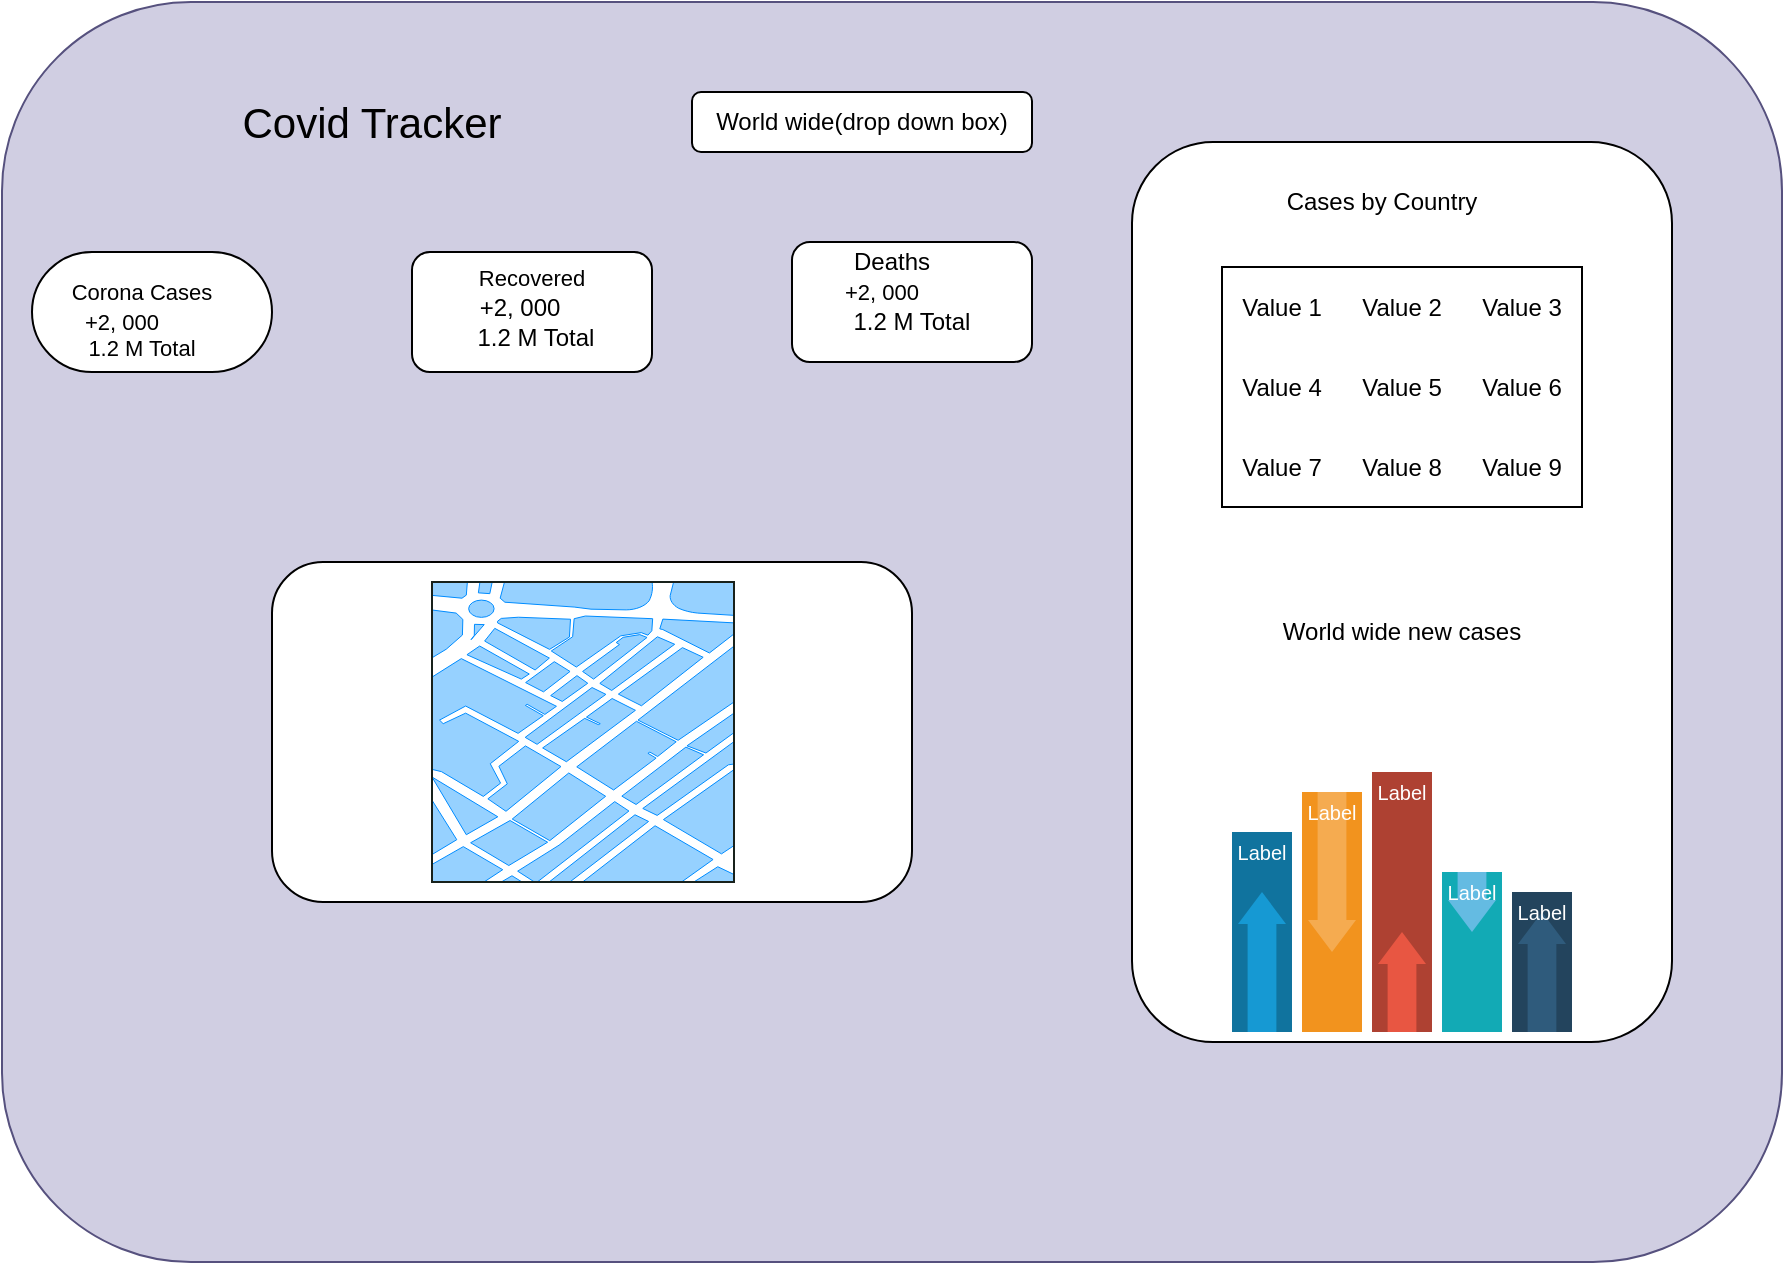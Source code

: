 <mxfile version="14.4.6" type="device"><diagram id="C5RBs43oDa-KdzZeNtuy" name="Page-1"><mxGraphModel dx="1773" dy="646" grid="1" gridSize="10" guides="1" tooltips="1" connect="1" arrows="1" fold="1" page="1" pageScale="1" pageWidth="827" pageHeight="1169" math="0" shadow="0"><root><mxCell id="WIyWlLk6GJQsqaUBKTNV-0"/><mxCell id="WIyWlLk6GJQsqaUBKTNV-1" parent="WIyWlLk6GJQsqaUBKTNV-0"/><mxCell id="3ubi8Fcp-ytZM2n4aVRU-0" value="" style="rounded=1;whiteSpace=wrap;html=1;fillColor=#d0cee2;strokeColor=#56517e;" vertex="1" parent="WIyWlLk6GJQsqaUBKTNV-1"><mxGeometry x="-75" y="70" width="890" height="630" as="geometry"/></mxCell><mxCell id="3ubi8Fcp-ytZM2n4aVRU-2" value="&lt;font style=&quot;font-size: 21px&quot;&gt;Covid Tracker&lt;/font&gt;" style="text;html=1;strokeColor=none;fillColor=none;align=center;verticalAlign=middle;whiteSpace=wrap;rounded=0;" vertex="1" parent="WIyWlLk6GJQsqaUBKTNV-1"><mxGeometry x="20" y="120" width="180" height="20" as="geometry"/></mxCell><mxCell id="3ubi8Fcp-ytZM2n4aVRU-3" value="World wide(drop down box)" style="rounded=1;whiteSpace=wrap;html=1;" vertex="1" parent="WIyWlLk6GJQsqaUBKTNV-1"><mxGeometry x="270" y="115" width="170" height="30" as="geometry"/></mxCell><mxCell id="3ubi8Fcp-ytZM2n4aVRU-4" value="" style="rounded=1;whiteSpace=wrap;html=1;arcSize=50;" vertex="1" parent="WIyWlLk6GJQsqaUBKTNV-1"><mxGeometry x="-60" y="195" width="120" height="60" as="geometry"/></mxCell><mxCell id="3ubi8Fcp-ytZM2n4aVRU-5" value="&lt;font style=&quot;font-size: 11px&quot;&gt;Corona Cases&lt;/font&gt;" style="text;html=1;strokeColor=none;fillColor=none;align=center;verticalAlign=middle;whiteSpace=wrap;rounded=0;" vertex="1" parent="WIyWlLk6GJQsqaUBKTNV-1"><mxGeometry x="-50" y="210" width="90" height="10" as="geometry"/></mxCell><mxCell id="3ubi8Fcp-ytZM2n4aVRU-6" value="&lt;font style=&quot;font-size: 11px&quot;&gt;+2, 000&lt;/font&gt;" style="text;html=1;strokeColor=none;fillColor=none;align=center;verticalAlign=middle;whiteSpace=wrap;rounded=0;" vertex="1" parent="WIyWlLk6GJQsqaUBKTNV-1"><mxGeometry x="-60" y="225" width="90" height="10" as="geometry"/></mxCell><mxCell id="3ubi8Fcp-ytZM2n4aVRU-7" value="&lt;font style=&quot;font-size: 11px&quot;&gt;1.2 M Total&lt;br&gt;&lt;br&gt;&lt;/font&gt;" style="text;html=1;strokeColor=none;fillColor=none;align=center;verticalAlign=middle;whiteSpace=wrap;rounded=0;" vertex="1" parent="WIyWlLk6GJQsqaUBKTNV-1"><mxGeometry x="-50" y="250" width="90" as="geometry"/></mxCell><mxCell id="3ubi8Fcp-ytZM2n4aVRU-10" value="&lt;br&gt;" style="rounded=1;whiteSpace=wrap;html=1;" vertex="1" parent="WIyWlLk6GJQsqaUBKTNV-1"><mxGeometry x="130" y="195" width="120" height="60" as="geometry"/></mxCell><mxCell id="3ubi8Fcp-ytZM2n4aVRU-12" value="&lt;font style=&quot;font-size: 11px&quot;&gt;Recovered&lt;/font&gt;" style="text;html=1;strokeColor=none;fillColor=none;align=center;verticalAlign=middle;whiteSpace=wrap;rounded=0;" vertex="1" parent="WIyWlLk6GJQsqaUBKTNV-1"><mxGeometry x="145" y="202.5" width="90" height="10" as="geometry"/></mxCell><mxCell id="3ubi8Fcp-ytZM2n4aVRU-15" value="+2, 000" style="text;html=1;strokeColor=none;fillColor=none;align=center;verticalAlign=middle;whiteSpace=wrap;rounded=0;" vertex="1" parent="WIyWlLk6GJQsqaUBKTNV-1"><mxGeometry x="154" y="212.5" width="60" height="20" as="geometry"/></mxCell><mxCell id="3ubi8Fcp-ytZM2n4aVRU-16" value="1.2 M Total" style="text;html=1;strokeColor=none;fillColor=none;align=center;verticalAlign=middle;whiteSpace=wrap;rounded=0;" vertex="1" parent="WIyWlLk6GJQsqaUBKTNV-1"><mxGeometry x="154" y="227.5" width="76" height="20" as="geometry"/></mxCell><mxCell id="3ubi8Fcp-ytZM2n4aVRU-17" value="" style="rounded=1;whiteSpace=wrap;html=1;" vertex="1" parent="WIyWlLk6GJQsqaUBKTNV-1"><mxGeometry x="320" y="190" width="120" height="60" as="geometry"/></mxCell><mxCell id="3ubi8Fcp-ytZM2n4aVRU-18" value="Deaths" style="text;html=1;strokeColor=none;fillColor=none;align=center;verticalAlign=middle;whiteSpace=wrap;rounded=0;" vertex="1" parent="WIyWlLk6GJQsqaUBKTNV-1"><mxGeometry x="350" y="190" width="40" height="20" as="geometry"/></mxCell><mxCell id="3ubi8Fcp-ytZM2n4aVRU-19" value="&lt;font style=&quot;font-size: 11px&quot;&gt;+2, 000&lt;/font&gt;" style="text;html=1;strokeColor=none;fillColor=none;align=center;verticalAlign=middle;whiteSpace=wrap;rounded=0;" vertex="1" parent="WIyWlLk6GJQsqaUBKTNV-1"><mxGeometry x="335" y="202.5" width="60" height="25" as="geometry"/></mxCell><mxCell id="3ubi8Fcp-ytZM2n4aVRU-20" value="1.2 M Total" style="text;html=1;strokeColor=none;fillColor=none;align=center;verticalAlign=middle;whiteSpace=wrap;rounded=0;" vertex="1" parent="WIyWlLk6GJQsqaUBKTNV-1"><mxGeometry x="330" y="220" width="100" height="20" as="geometry"/></mxCell><mxCell id="3ubi8Fcp-ytZM2n4aVRU-21" value="" style="rounded=1;whiteSpace=wrap;html=1;" vertex="1" parent="WIyWlLk6GJQsqaUBKTNV-1"><mxGeometry x="60" y="350" width="320" height="170" as="geometry"/></mxCell><mxCell id="3ubi8Fcp-ytZM2n4aVRU-22" value="" style="verticalLabelPosition=bottom;verticalAlign=top;html=1;shadow=0;dashed=0;strokeWidth=1;shape=mxgraph.ios.iBgMap;strokeColor=#18211b;strokeColor2=#008cff;fillColor2=#96D1FF;" vertex="1" parent="WIyWlLk6GJQsqaUBKTNV-1"><mxGeometry x="140" y="360" width="151" height="150" as="geometry"/></mxCell><mxCell id="3ubi8Fcp-ytZM2n4aVRU-26" value="" style="rounded=1;whiteSpace=wrap;html=1;direction=south;" vertex="1" parent="WIyWlLk6GJQsqaUBKTNV-1"><mxGeometry x="490" y="140" width="270" height="450" as="geometry"/></mxCell><mxCell id="3ubi8Fcp-ytZM2n4aVRU-27" value="Cases by Country" style="text;html=1;strokeColor=none;fillColor=none;align=center;verticalAlign=middle;whiteSpace=wrap;rounded=0;" vertex="1" parent="WIyWlLk6GJQsqaUBKTNV-1"><mxGeometry x="560" y="160" width="110" height="20" as="geometry"/></mxCell><mxCell id="3ubi8Fcp-ytZM2n4aVRU-28" value="&lt;font style=&quot;font-size: 12px&quot;&gt;World wide new cases&lt;/font&gt;" style="text;html=1;strokeColor=none;fillColor=none;align=center;verticalAlign=middle;whiteSpace=wrap;rounded=0;" vertex="1" parent="WIyWlLk6GJQsqaUBKTNV-1"><mxGeometry x="560" y="375" width="130" height="20" as="geometry"/></mxCell><mxCell id="3ubi8Fcp-ytZM2n4aVRU-29" value="" style="fillColor=#10739E;strokeColor=none;" vertex="1" parent="WIyWlLk6GJQsqaUBKTNV-1"><mxGeometry x="540" y="485" width="30" height="100" as="geometry"/></mxCell><mxCell id="3ubi8Fcp-ytZM2n4aVRU-30" value="" style="shape=mxgraph.arrows2.arrow;dy=0.4;dx=16;notch=0;direction=north;fillColor=#1699D3;strokeColor=none;" vertex="1" parent="3ubi8Fcp-ytZM2n4aVRU-29"><mxGeometry x="3" y="30" width="24" height="70" as="geometry"/></mxCell><mxCell id="3ubi8Fcp-ytZM2n4aVRU-31" value="Label" style="text;html=1;align=center;verticalAlign=middle;whiteSpace=wrap;fontColor=#FFFFFF;fontSize=10;" vertex="1" parent="3ubi8Fcp-ytZM2n4aVRU-29"><mxGeometry width="30" height="20" as="geometry"/></mxCell><mxCell id="3ubi8Fcp-ytZM2n4aVRU-32" value="" style="fillColor=#F2931E;strokeColor=none;" vertex="1" parent="WIyWlLk6GJQsqaUBKTNV-1"><mxGeometry x="575" y="465" width="30" height="120" as="geometry"/></mxCell><mxCell id="3ubi8Fcp-ytZM2n4aVRU-33" value="" style="shape=mxgraph.arrows2.arrow;dy=0.4;dx=16;notch=0;direction=south;fillColor=#F5AB50;strokeColor=none;" vertex="1" parent="3ubi8Fcp-ytZM2n4aVRU-32"><mxGeometry x="3" width="24" height="80" as="geometry"/></mxCell><mxCell id="3ubi8Fcp-ytZM2n4aVRU-34" value="Label" style="text;html=1;align=center;verticalAlign=middle;whiteSpace=wrap;fontColor=#FFFFFF;fontSize=10;" vertex="1" parent="3ubi8Fcp-ytZM2n4aVRU-32"><mxGeometry width="30" height="20" as="geometry"/></mxCell><mxCell id="3ubi8Fcp-ytZM2n4aVRU-35" value="" style="fillColor=#AE4132;strokeColor=none;" vertex="1" parent="WIyWlLk6GJQsqaUBKTNV-1"><mxGeometry x="610" y="455" width="30" height="130" as="geometry"/></mxCell><mxCell id="3ubi8Fcp-ytZM2n4aVRU-36" value="" style="shape=mxgraph.arrows2.arrow;dy=0.4;dx=16;notch=0;direction=north;fillColor=#E85642;strokeColor=none;" vertex="1" parent="3ubi8Fcp-ytZM2n4aVRU-35"><mxGeometry x="3" y="80" width="24" height="50" as="geometry"/></mxCell><mxCell id="3ubi8Fcp-ytZM2n4aVRU-37" value="Label" style="text;html=1;align=center;verticalAlign=middle;whiteSpace=wrap;fontColor=#FFFFFF;fontSize=10;" vertex="1" parent="3ubi8Fcp-ytZM2n4aVRU-35"><mxGeometry width="30" height="20" as="geometry"/></mxCell><mxCell id="3ubi8Fcp-ytZM2n4aVRU-38" value="" style="fillColor=#12AAB5;strokeColor=none;" vertex="1" parent="WIyWlLk6GJQsqaUBKTNV-1"><mxGeometry x="645" y="505" width="30" height="80" as="geometry"/></mxCell><mxCell id="3ubi8Fcp-ytZM2n4aVRU-39" value="" style="shape=mxgraph.arrows2.arrow;dy=0.4;dx=16;notch=0;direction=south;fillColor=#64BBE2;strokeColor=none;" vertex="1" parent="3ubi8Fcp-ytZM2n4aVRU-38"><mxGeometry x="3" width="24" height="30" as="geometry"/></mxCell><mxCell id="3ubi8Fcp-ytZM2n4aVRU-40" value="Label" style="text;html=1;align=center;verticalAlign=middle;whiteSpace=wrap;fontColor=#FFFFFF;fontSize=10;" vertex="1" parent="3ubi8Fcp-ytZM2n4aVRU-38"><mxGeometry width="30" height="20" as="geometry"/></mxCell><mxCell id="3ubi8Fcp-ytZM2n4aVRU-41" value="" style="fillColor=#23445D;strokeColor=none;" vertex="1" parent="WIyWlLk6GJQsqaUBKTNV-1"><mxGeometry x="680" y="515" width="30" height="70" as="geometry"/></mxCell><mxCell id="3ubi8Fcp-ytZM2n4aVRU-42" value="" style="shape=mxgraph.arrows2.arrow;dy=0.4;dx=16;notch=0;direction=north;fillColor=#2F5B7C;strokeColor=none;" vertex="1" parent="3ubi8Fcp-ytZM2n4aVRU-41"><mxGeometry x="3" y="10" width="24" height="60" as="geometry"/></mxCell><mxCell id="3ubi8Fcp-ytZM2n4aVRU-43" value="Label" style="text;html=1;align=center;verticalAlign=middle;whiteSpace=wrap;fontColor=#FFFFFF;fontSize=10;" vertex="1" parent="3ubi8Fcp-ytZM2n4aVRU-41"><mxGeometry width="30" height="20" as="geometry"/></mxCell><mxCell id="3ubi8Fcp-ytZM2n4aVRU-57" value="" style="shape=table;html=1;whiteSpace=wrap;startSize=0;container=1;collapsible=0;childLayout=tableLayout;columnLines=0;rowLines=0;" vertex="1" parent="WIyWlLk6GJQsqaUBKTNV-1"><mxGeometry x="535" y="202.5" width="180" height="120" as="geometry"/></mxCell><mxCell id="3ubi8Fcp-ytZM2n4aVRU-58" value="" style="shape=partialRectangle;html=1;whiteSpace=wrap;collapsible=0;dropTarget=0;pointerEvents=0;fillColor=none;top=0;left=0;bottom=0;right=0;points=[[0,0.5],[1,0.5]];portConstraint=eastwest;" vertex="1" parent="3ubi8Fcp-ytZM2n4aVRU-57"><mxGeometry width="180" height="40" as="geometry"/></mxCell><mxCell id="3ubi8Fcp-ytZM2n4aVRU-59" value="Value 1" style="shape=partialRectangle;html=1;whiteSpace=wrap;connectable=0;fillColor=none;top=0;left=0;bottom=0;right=0;overflow=hidden;" vertex="1" parent="3ubi8Fcp-ytZM2n4aVRU-58"><mxGeometry width="60" height="40" as="geometry"/></mxCell><mxCell id="3ubi8Fcp-ytZM2n4aVRU-60" value="Value 2" style="shape=partialRectangle;html=1;whiteSpace=wrap;connectable=0;fillColor=none;top=0;left=0;bottom=0;right=0;overflow=hidden;" vertex="1" parent="3ubi8Fcp-ytZM2n4aVRU-58"><mxGeometry x="60" width="60" height="40" as="geometry"/></mxCell><mxCell id="3ubi8Fcp-ytZM2n4aVRU-61" value="Value 3" style="shape=partialRectangle;html=1;whiteSpace=wrap;connectable=0;fillColor=none;top=0;left=0;bottom=0;right=0;overflow=hidden;" vertex="1" parent="3ubi8Fcp-ytZM2n4aVRU-58"><mxGeometry x="120" width="60" height="40" as="geometry"/></mxCell><mxCell id="3ubi8Fcp-ytZM2n4aVRU-62" value="" style="shape=partialRectangle;html=1;whiteSpace=wrap;collapsible=0;dropTarget=0;pointerEvents=0;fillColor=none;top=0;left=0;bottom=0;right=0;points=[[0,0.5],[1,0.5]];portConstraint=eastwest;" vertex="1" parent="3ubi8Fcp-ytZM2n4aVRU-57"><mxGeometry y="40" width="180" height="40" as="geometry"/></mxCell><mxCell id="3ubi8Fcp-ytZM2n4aVRU-63" value="Value 4" style="shape=partialRectangle;html=1;whiteSpace=wrap;connectable=0;fillColor=none;top=0;left=0;bottom=0;right=0;overflow=hidden;" vertex="1" parent="3ubi8Fcp-ytZM2n4aVRU-62"><mxGeometry width="60" height="40" as="geometry"/></mxCell><mxCell id="3ubi8Fcp-ytZM2n4aVRU-64" value="Value 5" style="shape=partialRectangle;html=1;whiteSpace=wrap;connectable=0;fillColor=none;top=0;left=0;bottom=0;right=0;overflow=hidden;" vertex="1" parent="3ubi8Fcp-ytZM2n4aVRU-62"><mxGeometry x="60" width="60" height="40" as="geometry"/></mxCell><mxCell id="3ubi8Fcp-ytZM2n4aVRU-65" value="Value 6" style="shape=partialRectangle;html=1;whiteSpace=wrap;connectable=0;fillColor=none;top=0;left=0;bottom=0;right=0;overflow=hidden;" vertex="1" parent="3ubi8Fcp-ytZM2n4aVRU-62"><mxGeometry x="120" width="60" height="40" as="geometry"/></mxCell><mxCell id="3ubi8Fcp-ytZM2n4aVRU-66" value="" style="shape=partialRectangle;html=1;whiteSpace=wrap;collapsible=0;dropTarget=0;pointerEvents=0;fillColor=none;top=0;left=0;bottom=0;right=0;points=[[0,0.5],[1,0.5]];portConstraint=eastwest;" vertex="1" parent="3ubi8Fcp-ytZM2n4aVRU-57"><mxGeometry y="80" width="180" height="40" as="geometry"/></mxCell><mxCell id="3ubi8Fcp-ytZM2n4aVRU-67" value="Value 7" style="shape=partialRectangle;html=1;whiteSpace=wrap;connectable=0;fillColor=none;top=0;left=0;bottom=0;right=0;overflow=hidden;" vertex="1" parent="3ubi8Fcp-ytZM2n4aVRU-66"><mxGeometry width="60" height="40" as="geometry"/></mxCell><mxCell id="3ubi8Fcp-ytZM2n4aVRU-68" value="Value 8" style="shape=partialRectangle;html=1;whiteSpace=wrap;connectable=0;fillColor=none;top=0;left=0;bottom=0;right=0;overflow=hidden;" vertex="1" parent="3ubi8Fcp-ytZM2n4aVRU-66"><mxGeometry x="60" width="60" height="40" as="geometry"/></mxCell><mxCell id="3ubi8Fcp-ytZM2n4aVRU-69" value="Value 9" style="shape=partialRectangle;html=1;whiteSpace=wrap;connectable=0;fillColor=none;top=0;left=0;bottom=0;right=0;overflow=hidden;" vertex="1" parent="3ubi8Fcp-ytZM2n4aVRU-66"><mxGeometry x="120" width="60" height="40" as="geometry"/></mxCell></root></mxGraphModel></diagram></mxfile>